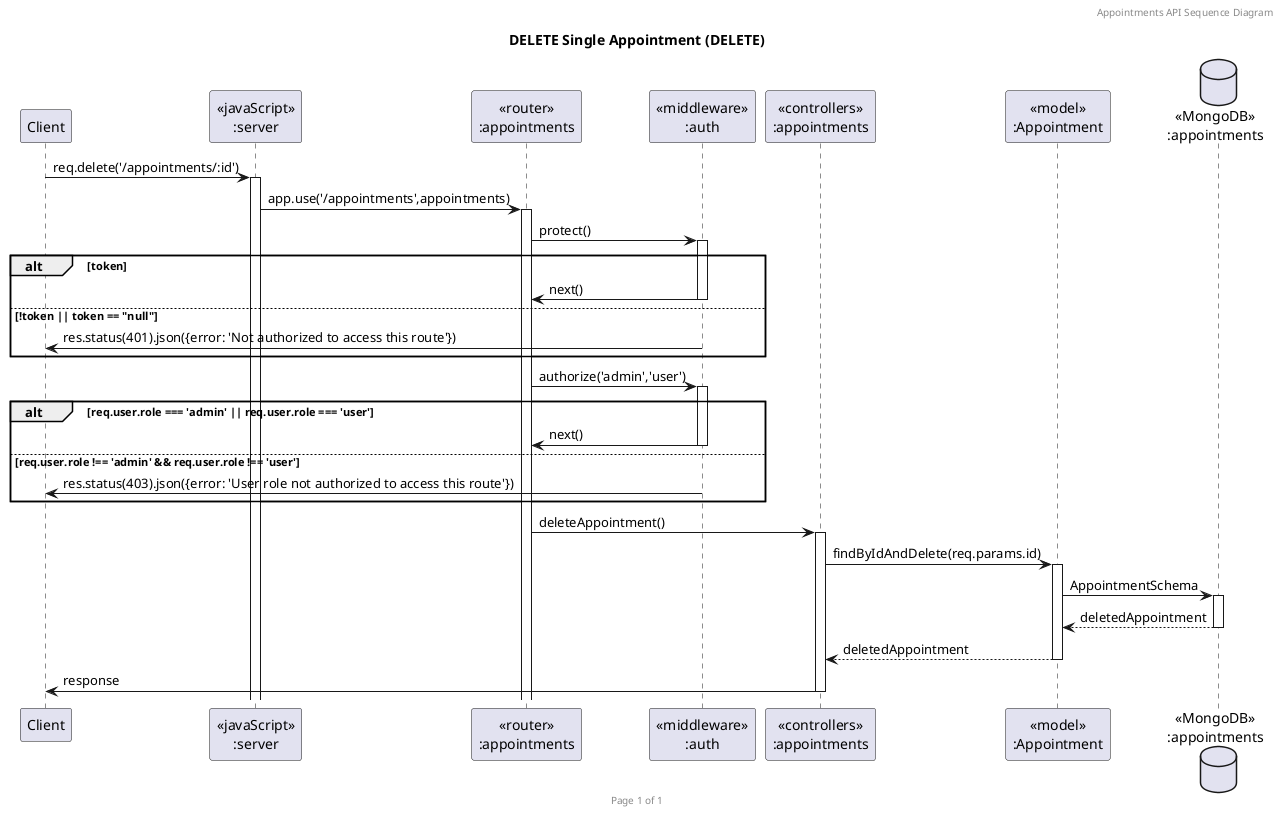 @startuml DELETE Single Appointment (DELETE)

header Appointments API Sequence Diagram
footer Page %page% of %lastpage%
title "DELETE Single Appointment (DELETE)"

participant "Client" as client
participant "<<javaScript>>\n:server" as server
participant "<<router>>\n:appointments" as routerAppointments
participant "<<middleware>>\n:auth" as middlewareAuth
participant "<<controllers>>\n:appointments" as controllersAppointments
participant "<<model>>\n:Appointment" as modelAppointment
database "<<MongoDB>>\n:appointments" as AppointmentsDatabase

client->server ++:req.delete('/appointments/:id')
server->routerAppointments ++:app.use('/appointments',appointments)
routerAppointments -> middlewareAuth ++:protect()
alt token
    middlewareAuth -> routerAppointments --:next()
else !token || token == "null"
    middlewareAuth -> client --:res.status(401).json({error: 'Not authorized to access this route'})
end
routerAppointments -> middlewareAuth ++:authorize('admin','user')
alt req.user.role === 'admin' || req.user.role === 'user'
    middlewareAuth -> routerAppointments --:next()
else req.user.role !== 'admin' && req.user.role !== 'user'
    middlewareAuth -> client --:res.status(403).json({error: 'User role not authorized to access this route'})
end
routerAppointments -> controllersAppointments ++:deleteAppointment()
controllersAppointments->modelAppointment ++:findByIdAndDelete(req.params.id)
modelAppointment ->AppointmentsDatabase ++: AppointmentSchema
AppointmentsDatabase --> modelAppointment --: deletedAppointment
controllersAppointments <-- modelAppointment --:deletedAppointment
controllersAppointments->client --:response

@enduml